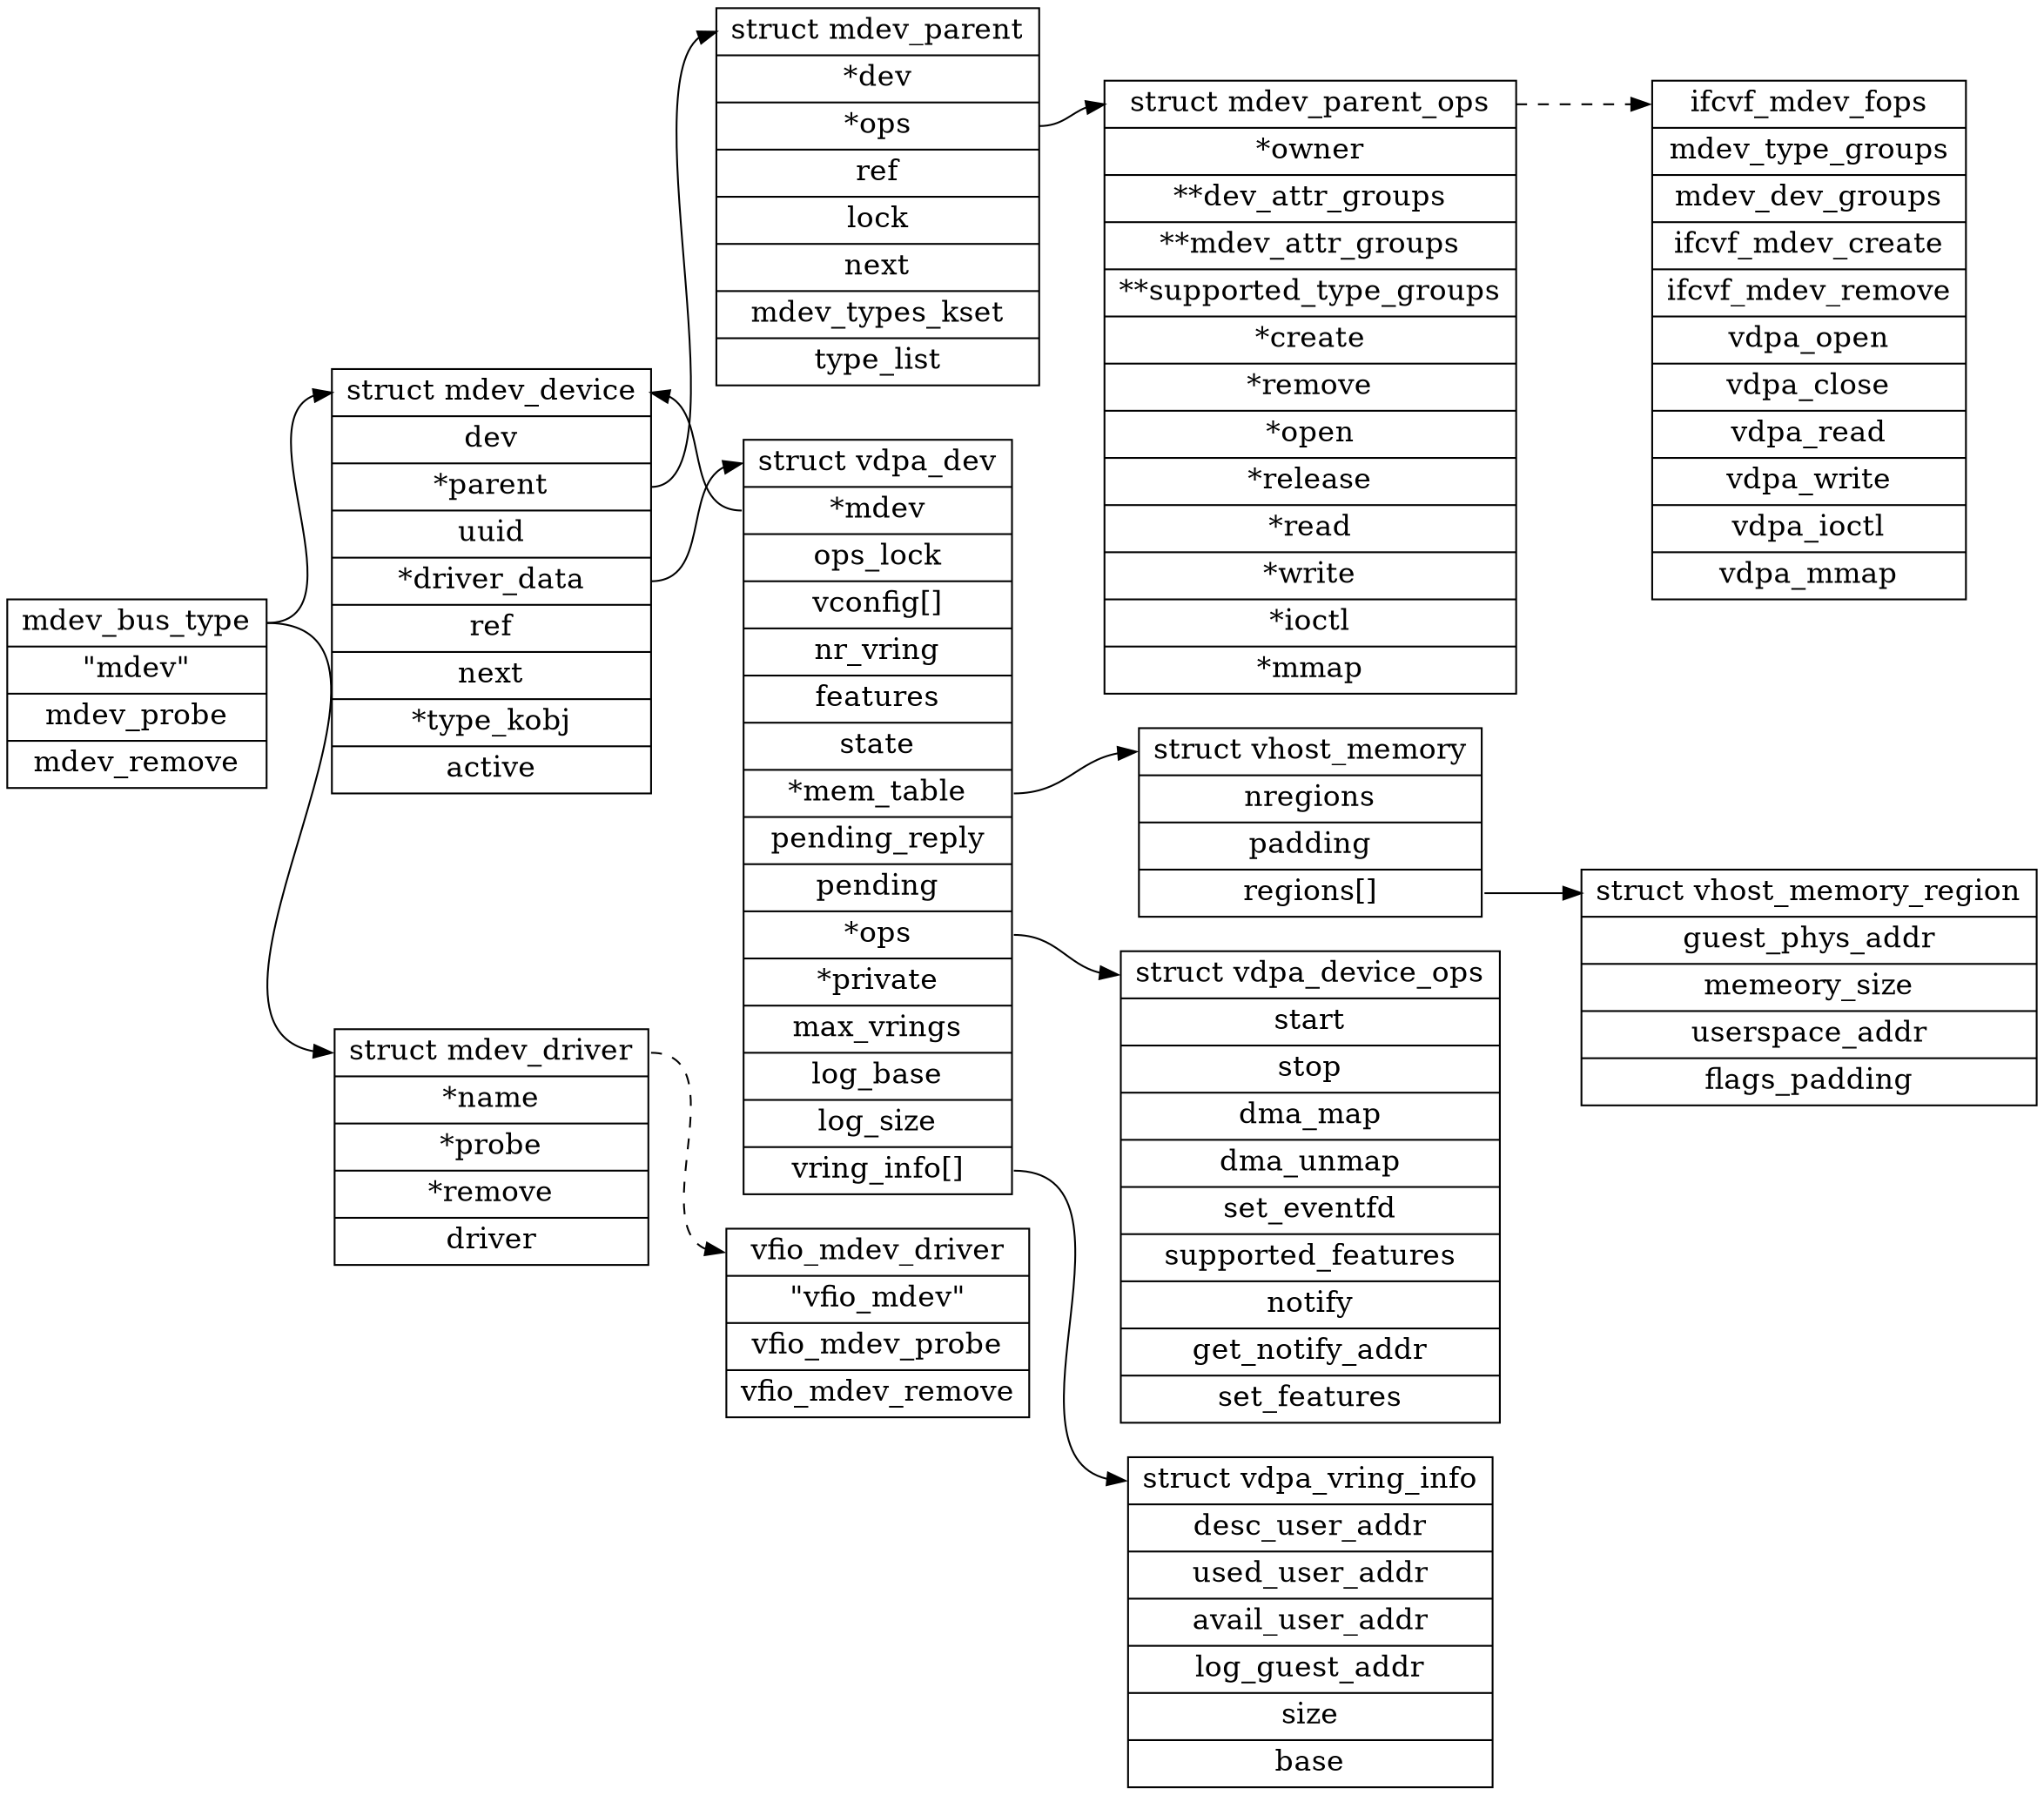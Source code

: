 digraph mdev {
	graph [
		rankdir = "LR"
	];
	node [
		fontsize = "16";
		shape = "ellipse";
	];
	edge [
	];

	"mdev_bus" [
		label = "<f0> mdev_bus_type | <f1> \"mdev\" | <f2> mdev_probe | <f3> mdev_remove"
			shape = "record"
	];

	"mdev_device" [
		label = "<f0> struct mdev_device | <f1> dev | <f2> *parent | <f3> uuid | <f4> *driver_data | <f5> ref | <f6> next | <f7> *type_kobj | <f8> active"
			shape = "record"
	];

	"mdev_parent" [
		label = "<f0> struct mdev_parent | <f1> *dev | <f2> *ops | <f3> ref | <f4> lock | <f5> next | <f6> mdev_types_kset | <f7> type_list"
			shape = "record"
	];

	"mdev_parent_ops" [
		label = "<f0> struct mdev_parent_ops | <f1> *owner | <f2> **dev_attr_groups | <f3> **mdev_attr_groups | <f4> **supported_type_groups | <f5> *create | <f6> *remove | <f7> *open | <f8> *release | <f9> *read | <f10> *write | <f11> *ioctl | <f12> *mmap"
			shape = "record"
	];

	"mdev_driver" [
		label = "<f0> struct mdev_driver | <f1> *name | <f2> *probe | <f3> *remove | <f4> driver"
			shape = "record"
	];

	"vdpa_dev" [
		label = "<f0> struct vdpa_dev | <f1> *mdev | <f2> ops_lock | <f3> vconfig[] | <f4> nr_vring | <f5> features | <f6> state | <f7> *mem_table | <f8> pending_reply | <f9> pending | <f10> *ops | <f11> *private | <f12> max_vrings | <f13> log_base | <f14> log_size | <f15> vring_info[]"
			shape = "record"
	];

	"vhost_memory" [
		label = "<f0> struct vhost_memory | <f1> nregions | <f2> padding | <f3> regions[]";
		shape = "record"
	];

	"vhost_memory_region" [
		label = "<f0> struct vhost_memory_region | <f1> guest_phys_addr | <f2> memeory_size | <f3> userspace_addr | <f4> flags_padding"
		shape = "record"
	];


	"vfio_mdev_driver" [
		label = "<f0>  vfio_mdev_driver | <f1> \"vfio_mdev\" | <f2> vfio_mdev_probe | <f3> vfio_mdev_remove"
		shape = "record"
	];

	"vdpa_device_ops" [
		label = "<f0> struct vdpa_device_ops | <f1> start | <f2> stop | <f3> dma_map | <f4> dma_unmap | <f5> set_eventfd | <f6> supported_features | <f7> notify | <f8> get_notify_addr | <f9> set_features"
		shape = "record"
	]

	"vdpa_vring_info" [
			   label = "<f0> struct vdpa_vring_info | <f1> desc_user_addr | <f2> used_user_addr | <f3> avail_user_addr | <f4> log_guest_addr | <f5> size | <f6> base"
			   shape = "record"
	]

	"ifcvf_mdev_fops" [
			   label = "<f0> ifcvf_mdev_fops | <f1> mdev_type_groups | <f2> mdev_dev_groups | <f3> ifcvf_mdev_create | <f4> ifcvf_mdev_remove | <f5> vdpa_open | <f6> vdpa_close | <f7> vdpa_read | <f8> vdpa_write | <f9> vdpa_ioctl | <f10> vdpa_mmap"
			   shape = "record"
	]
	"mdev_bus": f0 -> "mdev_device": f0 [
		id = 0
	];
	"mdev_bus": f0 -> "mdev_driver": f0 [
		id = 1
	];
	"mdev_device":f2 -> "mdev_parent":f0 [
		id = 2
	];
	"mdev_parent":f2 -> "mdev_parent_ops":f0 [
		id = 3
	];
	"mdev_driver": f0 -> "vfio_mdev_driver": f0 [
		style = dashed
		id = 4
	];
	"vdpa_dev": f1 -> "mdev_device": f0 [
		id = 5
	];
	"mdev_device": f4 -> "vdpa_dev": f0 [
		id = 6
	];
	"vdpa_dev": f7 -> "vhost_memory": f0 [
		id = 7;
	];
	"vhost_memory": f3 -> "vhost_memory_region": f0 [
		id = 8;
	];
	"vdpa_dev": f10 -> "vdpa_device_ops": f0 [
		id = 9
	];
	"vdpa_dev": f15 -> "vdpa_vring_info": f0 [
		id = 10
	]
	"mdev_parent_ops": f0 -> "ifcvf_mdev_fops": f0 [
							style = dashed
							id = 11
	]
}
